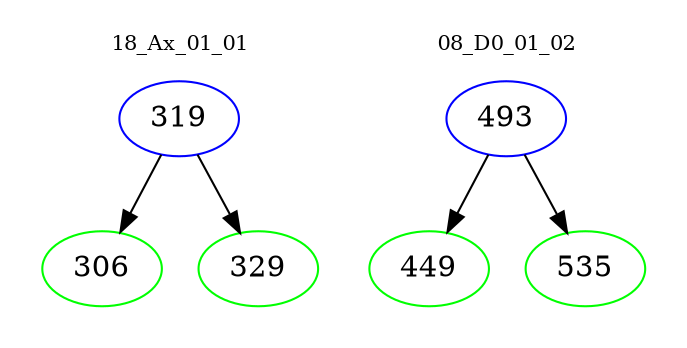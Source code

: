 digraph{
subgraph cluster_0 {
color = white
label = "18_Ax_01_01";
fontsize=10;
T0_319 [label="319", color="blue"]
T0_319 -> T0_306 [color="black"]
T0_306 [label="306", color="green"]
T0_319 -> T0_329 [color="black"]
T0_329 [label="329", color="green"]
}
subgraph cluster_1 {
color = white
label = "08_D0_01_02";
fontsize=10;
T1_493 [label="493", color="blue"]
T1_493 -> T1_449 [color="black"]
T1_449 [label="449", color="green"]
T1_493 -> T1_535 [color="black"]
T1_535 [label="535", color="green"]
}
}
